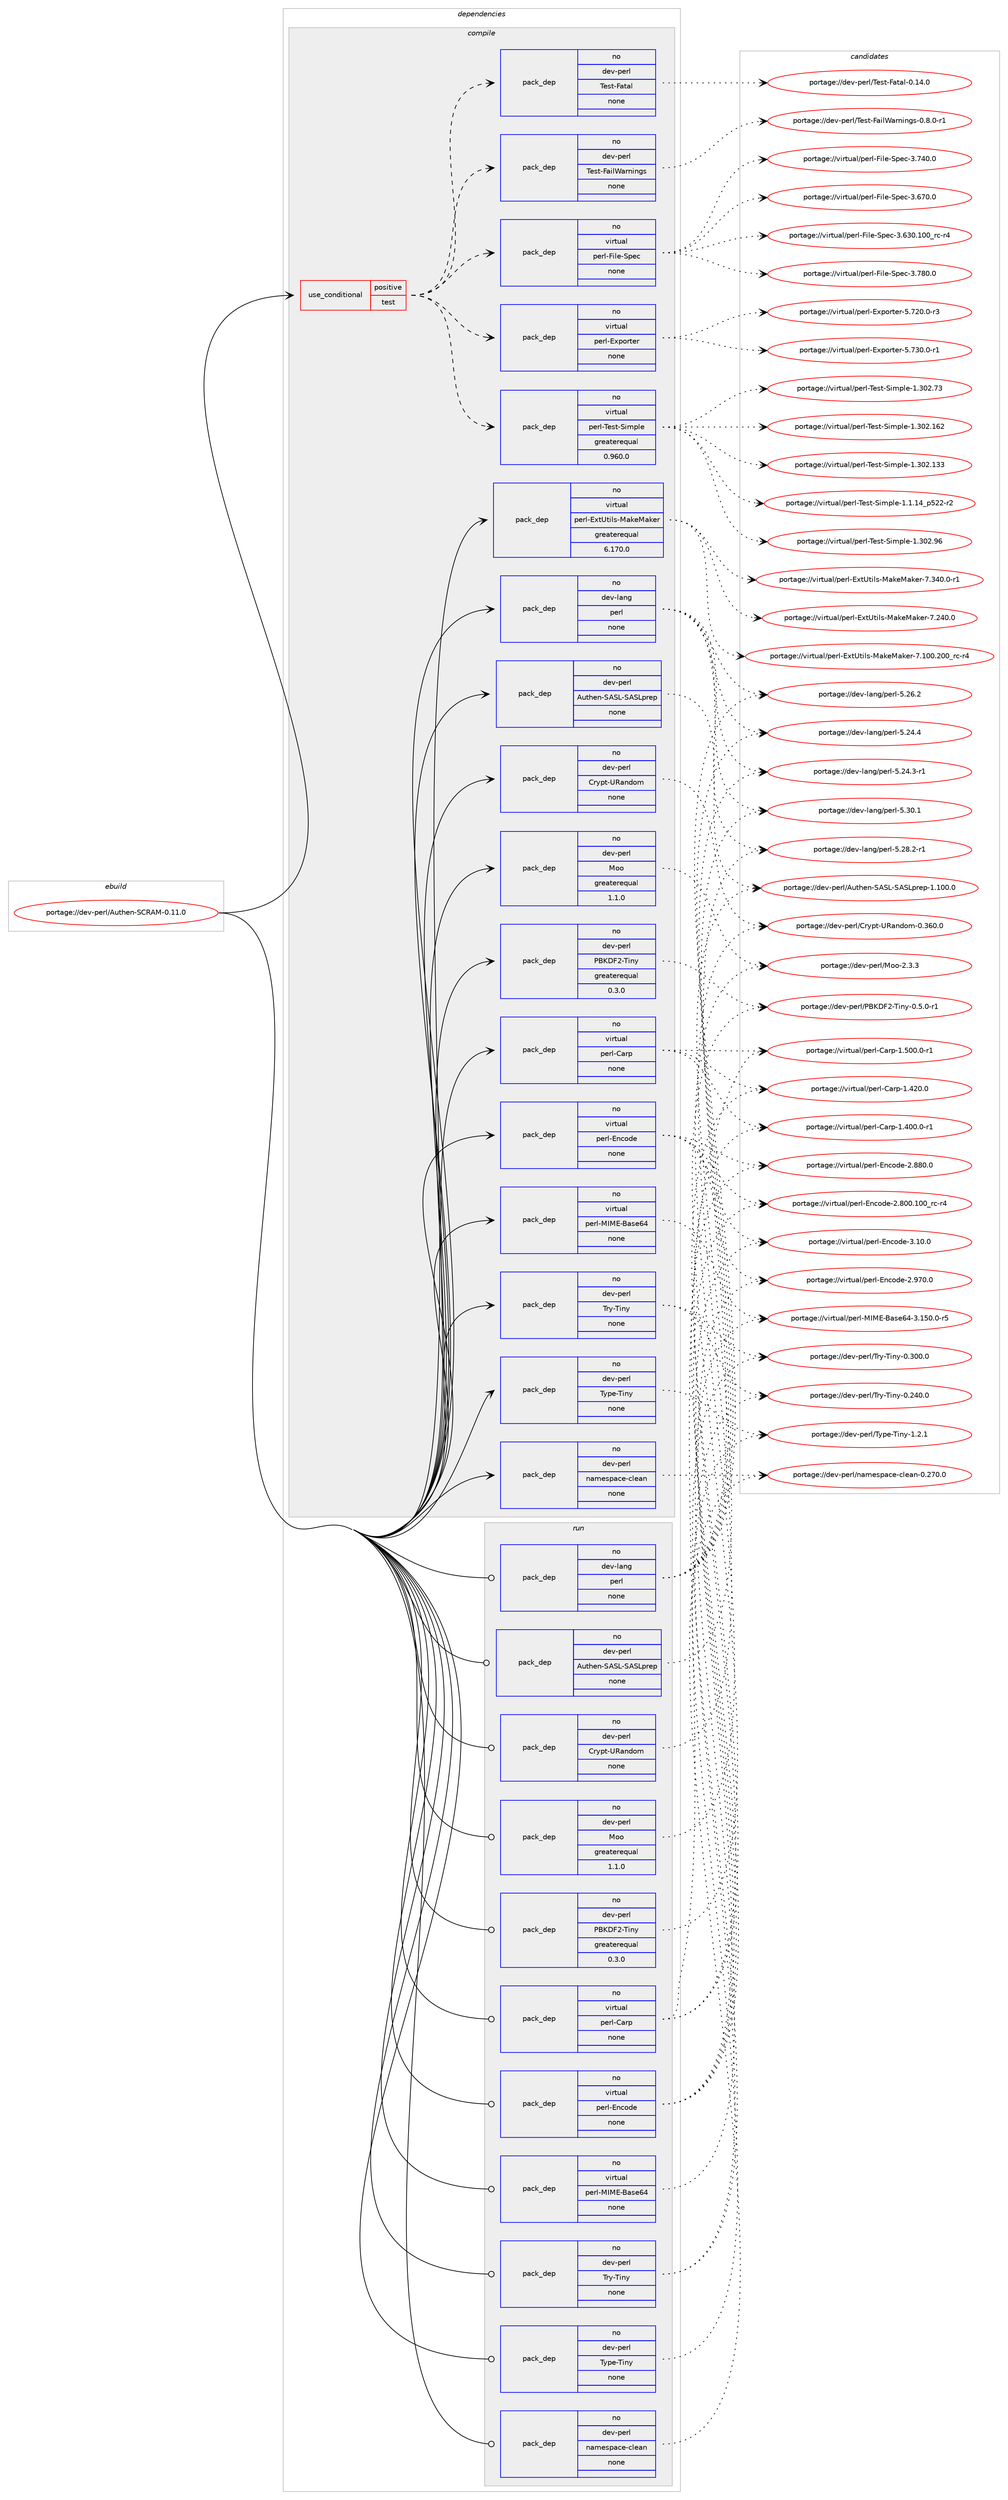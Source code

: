 digraph prolog {

# *************
# Graph options
# *************

newrank=true;
concentrate=true;
compound=true;
graph [rankdir=LR,fontname=Helvetica,fontsize=10,ranksep=1.5];#, ranksep=2.5, nodesep=0.2];
edge  [arrowhead=vee];
node  [fontname=Helvetica,fontsize=10];

# **********
# The ebuild
# **********

subgraph cluster_leftcol {
color=gray;
label=<<i>ebuild</i>>;
id [label="portage://dev-perl/Authen-SCRAM-0.11.0", color=red, width=4, href="../dev-perl/Authen-SCRAM-0.11.0.svg"];
}

# ****************
# The dependencies
# ****************

subgraph cluster_midcol {
color=gray;
label=<<i>dependencies</i>>;
subgraph cluster_compile {
fillcolor="#eeeeee";
style=filled;
label=<<i>compile</i>>;
subgraph cond122701 {
dependency499927 [label=<<TABLE BORDER="0" CELLBORDER="1" CELLSPACING="0" CELLPADDING="4"><TR><TD ROWSPAN="3" CELLPADDING="10">use_conditional</TD></TR><TR><TD>positive</TD></TR><TR><TD>test</TD></TR></TABLE>>, shape=none, color=red];
subgraph pack372123 {
dependency499928 [label=<<TABLE BORDER="0" CELLBORDER="1" CELLSPACING="0" CELLPADDING="4" WIDTH="220"><TR><TD ROWSPAN="6" CELLPADDING="30">pack_dep</TD></TR><TR><TD WIDTH="110">no</TD></TR><TR><TD>virtual</TD></TR><TR><TD>perl-Exporter</TD></TR><TR><TD>none</TD></TR><TR><TD></TD></TR></TABLE>>, shape=none, color=blue];
}
dependency499927:e -> dependency499928:w [weight=20,style="dashed",arrowhead="vee"];
subgraph pack372124 {
dependency499929 [label=<<TABLE BORDER="0" CELLBORDER="1" CELLSPACING="0" CELLPADDING="4" WIDTH="220"><TR><TD ROWSPAN="6" CELLPADDING="30">pack_dep</TD></TR><TR><TD WIDTH="110">no</TD></TR><TR><TD>virtual</TD></TR><TR><TD>perl-File-Spec</TD></TR><TR><TD>none</TD></TR><TR><TD></TD></TR></TABLE>>, shape=none, color=blue];
}
dependency499927:e -> dependency499929:w [weight=20,style="dashed",arrowhead="vee"];
subgraph pack372125 {
dependency499930 [label=<<TABLE BORDER="0" CELLBORDER="1" CELLSPACING="0" CELLPADDING="4" WIDTH="220"><TR><TD ROWSPAN="6" CELLPADDING="30">pack_dep</TD></TR><TR><TD WIDTH="110">no</TD></TR><TR><TD>dev-perl</TD></TR><TR><TD>Test-FailWarnings</TD></TR><TR><TD>none</TD></TR><TR><TD></TD></TR></TABLE>>, shape=none, color=blue];
}
dependency499927:e -> dependency499930:w [weight=20,style="dashed",arrowhead="vee"];
subgraph pack372126 {
dependency499931 [label=<<TABLE BORDER="0" CELLBORDER="1" CELLSPACING="0" CELLPADDING="4" WIDTH="220"><TR><TD ROWSPAN="6" CELLPADDING="30">pack_dep</TD></TR><TR><TD WIDTH="110">no</TD></TR><TR><TD>dev-perl</TD></TR><TR><TD>Test-Fatal</TD></TR><TR><TD>none</TD></TR><TR><TD></TD></TR></TABLE>>, shape=none, color=blue];
}
dependency499927:e -> dependency499931:w [weight=20,style="dashed",arrowhead="vee"];
subgraph pack372127 {
dependency499932 [label=<<TABLE BORDER="0" CELLBORDER="1" CELLSPACING="0" CELLPADDING="4" WIDTH="220"><TR><TD ROWSPAN="6" CELLPADDING="30">pack_dep</TD></TR><TR><TD WIDTH="110">no</TD></TR><TR><TD>virtual</TD></TR><TR><TD>perl-Test-Simple</TD></TR><TR><TD>greaterequal</TD></TR><TR><TD>0.960.0</TD></TR></TABLE>>, shape=none, color=blue];
}
dependency499927:e -> dependency499932:w [weight=20,style="dashed",arrowhead="vee"];
}
id:e -> dependency499927:w [weight=20,style="solid",arrowhead="vee"];
subgraph pack372128 {
dependency499933 [label=<<TABLE BORDER="0" CELLBORDER="1" CELLSPACING="0" CELLPADDING="4" WIDTH="220"><TR><TD ROWSPAN="6" CELLPADDING="30">pack_dep</TD></TR><TR><TD WIDTH="110">no</TD></TR><TR><TD>dev-lang</TD></TR><TR><TD>perl</TD></TR><TR><TD>none</TD></TR><TR><TD></TD></TR></TABLE>>, shape=none, color=blue];
}
id:e -> dependency499933:w [weight=20,style="solid",arrowhead="vee"];
subgraph pack372129 {
dependency499934 [label=<<TABLE BORDER="0" CELLBORDER="1" CELLSPACING="0" CELLPADDING="4" WIDTH="220"><TR><TD ROWSPAN="6" CELLPADDING="30">pack_dep</TD></TR><TR><TD WIDTH="110">no</TD></TR><TR><TD>dev-perl</TD></TR><TR><TD>Authen-SASL-SASLprep</TD></TR><TR><TD>none</TD></TR><TR><TD></TD></TR></TABLE>>, shape=none, color=blue];
}
id:e -> dependency499934:w [weight=20,style="solid",arrowhead="vee"];
subgraph pack372130 {
dependency499935 [label=<<TABLE BORDER="0" CELLBORDER="1" CELLSPACING="0" CELLPADDING="4" WIDTH="220"><TR><TD ROWSPAN="6" CELLPADDING="30">pack_dep</TD></TR><TR><TD WIDTH="110">no</TD></TR><TR><TD>dev-perl</TD></TR><TR><TD>Crypt-URandom</TD></TR><TR><TD>none</TD></TR><TR><TD></TD></TR></TABLE>>, shape=none, color=blue];
}
id:e -> dependency499935:w [weight=20,style="solid",arrowhead="vee"];
subgraph pack372131 {
dependency499936 [label=<<TABLE BORDER="0" CELLBORDER="1" CELLSPACING="0" CELLPADDING="4" WIDTH="220"><TR><TD ROWSPAN="6" CELLPADDING="30">pack_dep</TD></TR><TR><TD WIDTH="110">no</TD></TR><TR><TD>dev-perl</TD></TR><TR><TD>Moo</TD></TR><TR><TD>greaterequal</TD></TR><TR><TD>1.1.0</TD></TR></TABLE>>, shape=none, color=blue];
}
id:e -> dependency499936:w [weight=20,style="solid",arrowhead="vee"];
subgraph pack372132 {
dependency499937 [label=<<TABLE BORDER="0" CELLBORDER="1" CELLSPACING="0" CELLPADDING="4" WIDTH="220"><TR><TD ROWSPAN="6" CELLPADDING="30">pack_dep</TD></TR><TR><TD WIDTH="110">no</TD></TR><TR><TD>dev-perl</TD></TR><TR><TD>PBKDF2-Tiny</TD></TR><TR><TD>greaterequal</TD></TR><TR><TD>0.3.0</TD></TR></TABLE>>, shape=none, color=blue];
}
id:e -> dependency499937:w [weight=20,style="solid",arrowhead="vee"];
subgraph pack372133 {
dependency499938 [label=<<TABLE BORDER="0" CELLBORDER="1" CELLSPACING="0" CELLPADDING="4" WIDTH="220"><TR><TD ROWSPAN="6" CELLPADDING="30">pack_dep</TD></TR><TR><TD WIDTH="110">no</TD></TR><TR><TD>dev-perl</TD></TR><TR><TD>Try-Tiny</TD></TR><TR><TD>none</TD></TR><TR><TD></TD></TR></TABLE>>, shape=none, color=blue];
}
id:e -> dependency499938:w [weight=20,style="solid",arrowhead="vee"];
subgraph pack372134 {
dependency499939 [label=<<TABLE BORDER="0" CELLBORDER="1" CELLSPACING="0" CELLPADDING="4" WIDTH="220"><TR><TD ROWSPAN="6" CELLPADDING="30">pack_dep</TD></TR><TR><TD WIDTH="110">no</TD></TR><TR><TD>dev-perl</TD></TR><TR><TD>Type-Tiny</TD></TR><TR><TD>none</TD></TR><TR><TD></TD></TR></TABLE>>, shape=none, color=blue];
}
id:e -> dependency499939:w [weight=20,style="solid",arrowhead="vee"];
subgraph pack372135 {
dependency499940 [label=<<TABLE BORDER="0" CELLBORDER="1" CELLSPACING="0" CELLPADDING="4" WIDTH="220"><TR><TD ROWSPAN="6" CELLPADDING="30">pack_dep</TD></TR><TR><TD WIDTH="110">no</TD></TR><TR><TD>dev-perl</TD></TR><TR><TD>namespace-clean</TD></TR><TR><TD>none</TD></TR><TR><TD></TD></TR></TABLE>>, shape=none, color=blue];
}
id:e -> dependency499940:w [weight=20,style="solid",arrowhead="vee"];
subgraph pack372136 {
dependency499941 [label=<<TABLE BORDER="0" CELLBORDER="1" CELLSPACING="0" CELLPADDING="4" WIDTH="220"><TR><TD ROWSPAN="6" CELLPADDING="30">pack_dep</TD></TR><TR><TD WIDTH="110">no</TD></TR><TR><TD>virtual</TD></TR><TR><TD>perl-Carp</TD></TR><TR><TD>none</TD></TR><TR><TD></TD></TR></TABLE>>, shape=none, color=blue];
}
id:e -> dependency499941:w [weight=20,style="solid",arrowhead="vee"];
subgraph pack372137 {
dependency499942 [label=<<TABLE BORDER="0" CELLBORDER="1" CELLSPACING="0" CELLPADDING="4" WIDTH="220"><TR><TD ROWSPAN="6" CELLPADDING="30">pack_dep</TD></TR><TR><TD WIDTH="110">no</TD></TR><TR><TD>virtual</TD></TR><TR><TD>perl-Encode</TD></TR><TR><TD>none</TD></TR><TR><TD></TD></TR></TABLE>>, shape=none, color=blue];
}
id:e -> dependency499942:w [weight=20,style="solid",arrowhead="vee"];
subgraph pack372138 {
dependency499943 [label=<<TABLE BORDER="0" CELLBORDER="1" CELLSPACING="0" CELLPADDING="4" WIDTH="220"><TR><TD ROWSPAN="6" CELLPADDING="30">pack_dep</TD></TR><TR><TD WIDTH="110">no</TD></TR><TR><TD>virtual</TD></TR><TR><TD>perl-ExtUtils-MakeMaker</TD></TR><TR><TD>greaterequal</TD></TR><TR><TD>6.170.0</TD></TR></TABLE>>, shape=none, color=blue];
}
id:e -> dependency499943:w [weight=20,style="solid",arrowhead="vee"];
subgraph pack372139 {
dependency499944 [label=<<TABLE BORDER="0" CELLBORDER="1" CELLSPACING="0" CELLPADDING="4" WIDTH="220"><TR><TD ROWSPAN="6" CELLPADDING="30">pack_dep</TD></TR><TR><TD WIDTH="110">no</TD></TR><TR><TD>virtual</TD></TR><TR><TD>perl-MIME-Base64</TD></TR><TR><TD>none</TD></TR><TR><TD></TD></TR></TABLE>>, shape=none, color=blue];
}
id:e -> dependency499944:w [weight=20,style="solid",arrowhead="vee"];
}
subgraph cluster_compileandrun {
fillcolor="#eeeeee";
style=filled;
label=<<i>compile and run</i>>;
}
subgraph cluster_run {
fillcolor="#eeeeee";
style=filled;
label=<<i>run</i>>;
subgraph pack372140 {
dependency499945 [label=<<TABLE BORDER="0" CELLBORDER="1" CELLSPACING="0" CELLPADDING="4" WIDTH="220"><TR><TD ROWSPAN="6" CELLPADDING="30">pack_dep</TD></TR><TR><TD WIDTH="110">no</TD></TR><TR><TD>dev-lang</TD></TR><TR><TD>perl</TD></TR><TR><TD>none</TD></TR><TR><TD></TD></TR></TABLE>>, shape=none, color=blue];
}
id:e -> dependency499945:w [weight=20,style="solid",arrowhead="odot"];
subgraph pack372141 {
dependency499946 [label=<<TABLE BORDER="0" CELLBORDER="1" CELLSPACING="0" CELLPADDING="4" WIDTH="220"><TR><TD ROWSPAN="6" CELLPADDING="30">pack_dep</TD></TR><TR><TD WIDTH="110">no</TD></TR><TR><TD>dev-perl</TD></TR><TR><TD>Authen-SASL-SASLprep</TD></TR><TR><TD>none</TD></TR><TR><TD></TD></TR></TABLE>>, shape=none, color=blue];
}
id:e -> dependency499946:w [weight=20,style="solid",arrowhead="odot"];
subgraph pack372142 {
dependency499947 [label=<<TABLE BORDER="0" CELLBORDER="1" CELLSPACING="0" CELLPADDING="4" WIDTH="220"><TR><TD ROWSPAN="6" CELLPADDING="30">pack_dep</TD></TR><TR><TD WIDTH="110">no</TD></TR><TR><TD>dev-perl</TD></TR><TR><TD>Crypt-URandom</TD></TR><TR><TD>none</TD></TR><TR><TD></TD></TR></TABLE>>, shape=none, color=blue];
}
id:e -> dependency499947:w [weight=20,style="solid",arrowhead="odot"];
subgraph pack372143 {
dependency499948 [label=<<TABLE BORDER="0" CELLBORDER="1" CELLSPACING="0" CELLPADDING="4" WIDTH="220"><TR><TD ROWSPAN="6" CELLPADDING="30">pack_dep</TD></TR><TR><TD WIDTH="110">no</TD></TR><TR><TD>dev-perl</TD></TR><TR><TD>Moo</TD></TR><TR><TD>greaterequal</TD></TR><TR><TD>1.1.0</TD></TR></TABLE>>, shape=none, color=blue];
}
id:e -> dependency499948:w [weight=20,style="solid",arrowhead="odot"];
subgraph pack372144 {
dependency499949 [label=<<TABLE BORDER="0" CELLBORDER="1" CELLSPACING="0" CELLPADDING="4" WIDTH="220"><TR><TD ROWSPAN="6" CELLPADDING="30">pack_dep</TD></TR><TR><TD WIDTH="110">no</TD></TR><TR><TD>dev-perl</TD></TR><TR><TD>PBKDF2-Tiny</TD></TR><TR><TD>greaterequal</TD></TR><TR><TD>0.3.0</TD></TR></TABLE>>, shape=none, color=blue];
}
id:e -> dependency499949:w [weight=20,style="solid",arrowhead="odot"];
subgraph pack372145 {
dependency499950 [label=<<TABLE BORDER="0" CELLBORDER="1" CELLSPACING="0" CELLPADDING="4" WIDTH="220"><TR><TD ROWSPAN="6" CELLPADDING="30">pack_dep</TD></TR><TR><TD WIDTH="110">no</TD></TR><TR><TD>dev-perl</TD></TR><TR><TD>Try-Tiny</TD></TR><TR><TD>none</TD></TR><TR><TD></TD></TR></TABLE>>, shape=none, color=blue];
}
id:e -> dependency499950:w [weight=20,style="solid",arrowhead="odot"];
subgraph pack372146 {
dependency499951 [label=<<TABLE BORDER="0" CELLBORDER="1" CELLSPACING="0" CELLPADDING="4" WIDTH="220"><TR><TD ROWSPAN="6" CELLPADDING="30">pack_dep</TD></TR><TR><TD WIDTH="110">no</TD></TR><TR><TD>dev-perl</TD></TR><TR><TD>Type-Tiny</TD></TR><TR><TD>none</TD></TR><TR><TD></TD></TR></TABLE>>, shape=none, color=blue];
}
id:e -> dependency499951:w [weight=20,style="solid",arrowhead="odot"];
subgraph pack372147 {
dependency499952 [label=<<TABLE BORDER="0" CELLBORDER="1" CELLSPACING="0" CELLPADDING="4" WIDTH="220"><TR><TD ROWSPAN="6" CELLPADDING="30">pack_dep</TD></TR><TR><TD WIDTH="110">no</TD></TR><TR><TD>dev-perl</TD></TR><TR><TD>namespace-clean</TD></TR><TR><TD>none</TD></TR><TR><TD></TD></TR></TABLE>>, shape=none, color=blue];
}
id:e -> dependency499952:w [weight=20,style="solid",arrowhead="odot"];
subgraph pack372148 {
dependency499953 [label=<<TABLE BORDER="0" CELLBORDER="1" CELLSPACING="0" CELLPADDING="4" WIDTH="220"><TR><TD ROWSPAN="6" CELLPADDING="30">pack_dep</TD></TR><TR><TD WIDTH="110">no</TD></TR><TR><TD>virtual</TD></TR><TR><TD>perl-Carp</TD></TR><TR><TD>none</TD></TR><TR><TD></TD></TR></TABLE>>, shape=none, color=blue];
}
id:e -> dependency499953:w [weight=20,style="solid",arrowhead="odot"];
subgraph pack372149 {
dependency499954 [label=<<TABLE BORDER="0" CELLBORDER="1" CELLSPACING="0" CELLPADDING="4" WIDTH="220"><TR><TD ROWSPAN="6" CELLPADDING="30">pack_dep</TD></TR><TR><TD WIDTH="110">no</TD></TR><TR><TD>virtual</TD></TR><TR><TD>perl-Encode</TD></TR><TR><TD>none</TD></TR><TR><TD></TD></TR></TABLE>>, shape=none, color=blue];
}
id:e -> dependency499954:w [weight=20,style="solid",arrowhead="odot"];
subgraph pack372150 {
dependency499955 [label=<<TABLE BORDER="0" CELLBORDER="1" CELLSPACING="0" CELLPADDING="4" WIDTH="220"><TR><TD ROWSPAN="6" CELLPADDING="30">pack_dep</TD></TR><TR><TD WIDTH="110">no</TD></TR><TR><TD>virtual</TD></TR><TR><TD>perl-MIME-Base64</TD></TR><TR><TD>none</TD></TR><TR><TD></TD></TR></TABLE>>, shape=none, color=blue];
}
id:e -> dependency499955:w [weight=20,style="solid",arrowhead="odot"];
}
}

# **************
# The candidates
# **************

subgraph cluster_choices {
rank=same;
color=gray;
label=<<i>candidates</i>>;

subgraph choice372123 {
color=black;
nodesep=1;
choice1181051141161179710847112101114108456912011211111411610111445534655514846484511449 [label="portage://virtual/perl-Exporter-5.730.0-r1", color=red, width=4,href="../virtual/perl-Exporter-5.730.0-r1.svg"];
choice1181051141161179710847112101114108456912011211111411610111445534655504846484511451 [label="portage://virtual/perl-Exporter-5.720.0-r3", color=red, width=4,href="../virtual/perl-Exporter-5.720.0-r3.svg"];
dependency499928:e -> choice1181051141161179710847112101114108456912011211111411610111445534655514846484511449:w [style=dotted,weight="100"];
dependency499928:e -> choice1181051141161179710847112101114108456912011211111411610111445534655504846484511451:w [style=dotted,weight="100"];
}
subgraph choice372124 {
color=black;
nodesep=1;
choice118105114116117971084711210111410845701051081014583112101994551465556484648 [label="portage://virtual/perl-File-Spec-3.780.0", color=red, width=4,href="../virtual/perl-File-Spec-3.780.0.svg"];
choice118105114116117971084711210111410845701051081014583112101994551465552484648 [label="portage://virtual/perl-File-Spec-3.740.0", color=red, width=4,href="../virtual/perl-File-Spec-3.740.0.svg"];
choice118105114116117971084711210111410845701051081014583112101994551465455484648 [label="portage://virtual/perl-File-Spec-3.670.0", color=red, width=4,href="../virtual/perl-File-Spec-3.670.0.svg"];
choice118105114116117971084711210111410845701051081014583112101994551465451484649484895114994511452 [label="portage://virtual/perl-File-Spec-3.630.100_rc-r4", color=red, width=4,href="../virtual/perl-File-Spec-3.630.100_rc-r4.svg"];
dependency499929:e -> choice118105114116117971084711210111410845701051081014583112101994551465556484648:w [style=dotted,weight="100"];
dependency499929:e -> choice118105114116117971084711210111410845701051081014583112101994551465552484648:w [style=dotted,weight="100"];
dependency499929:e -> choice118105114116117971084711210111410845701051081014583112101994551465455484648:w [style=dotted,weight="100"];
dependency499929:e -> choice118105114116117971084711210111410845701051081014583112101994551465451484649484895114994511452:w [style=dotted,weight="100"];
}
subgraph choice372125 {
color=black;
nodesep=1;
choice10010111845112101114108478410111511645709710510887971141101051101031154548465646484511449 [label="portage://dev-perl/Test-FailWarnings-0.8.0-r1", color=red, width=4,href="../dev-perl/Test-FailWarnings-0.8.0-r1.svg"];
dependency499930:e -> choice10010111845112101114108478410111511645709710510887971141101051101031154548465646484511449:w [style=dotted,weight="100"];
}
subgraph choice372126 {
color=black;
nodesep=1;
choice1001011184511210111410847841011151164570971169710845484649524648 [label="portage://dev-perl/Test-Fatal-0.14.0", color=red, width=4,href="../dev-perl/Test-Fatal-0.14.0.svg"];
dependency499931:e -> choice1001011184511210111410847841011151164570971169710845484649524648:w [style=dotted,weight="100"];
}
subgraph choice372127 {
color=black;
nodesep=1;
choice118105114116117971084711210111410845841011151164583105109112108101454946514850465754 [label="portage://virtual/perl-Test-Simple-1.302.96", color=red, width=4,href="../virtual/perl-Test-Simple-1.302.96.svg"];
choice118105114116117971084711210111410845841011151164583105109112108101454946514850465551 [label="portage://virtual/perl-Test-Simple-1.302.73", color=red, width=4,href="../virtual/perl-Test-Simple-1.302.73.svg"];
choice11810511411611797108471121011141084584101115116458310510911210810145494651485046495450 [label="portage://virtual/perl-Test-Simple-1.302.162", color=red, width=4,href="../virtual/perl-Test-Simple-1.302.162.svg"];
choice11810511411611797108471121011141084584101115116458310510911210810145494651485046495151 [label="portage://virtual/perl-Test-Simple-1.302.133", color=red, width=4,href="../virtual/perl-Test-Simple-1.302.133.svg"];
choice11810511411611797108471121011141084584101115116458310510911210810145494649464952951125350504511450 [label="portage://virtual/perl-Test-Simple-1.1.14_p522-r2", color=red, width=4,href="../virtual/perl-Test-Simple-1.1.14_p522-r2.svg"];
dependency499932:e -> choice118105114116117971084711210111410845841011151164583105109112108101454946514850465754:w [style=dotted,weight="100"];
dependency499932:e -> choice118105114116117971084711210111410845841011151164583105109112108101454946514850465551:w [style=dotted,weight="100"];
dependency499932:e -> choice11810511411611797108471121011141084584101115116458310510911210810145494651485046495450:w [style=dotted,weight="100"];
dependency499932:e -> choice11810511411611797108471121011141084584101115116458310510911210810145494651485046495151:w [style=dotted,weight="100"];
dependency499932:e -> choice11810511411611797108471121011141084584101115116458310510911210810145494649464952951125350504511450:w [style=dotted,weight="100"];
}
subgraph choice372128 {
color=black;
nodesep=1;
choice10010111845108971101034711210111410845534651484649 [label="portage://dev-lang/perl-5.30.1", color=red, width=4,href="../dev-lang/perl-5.30.1.svg"];
choice100101118451089711010347112101114108455346505646504511449 [label="portage://dev-lang/perl-5.28.2-r1", color=red, width=4,href="../dev-lang/perl-5.28.2-r1.svg"];
choice10010111845108971101034711210111410845534650544650 [label="portage://dev-lang/perl-5.26.2", color=red, width=4,href="../dev-lang/perl-5.26.2.svg"];
choice10010111845108971101034711210111410845534650524652 [label="portage://dev-lang/perl-5.24.4", color=red, width=4,href="../dev-lang/perl-5.24.4.svg"];
choice100101118451089711010347112101114108455346505246514511449 [label="portage://dev-lang/perl-5.24.3-r1", color=red, width=4,href="../dev-lang/perl-5.24.3-r1.svg"];
dependency499933:e -> choice10010111845108971101034711210111410845534651484649:w [style=dotted,weight="100"];
dependency499933:e -> choice100101118451089711010347112101114108455346505646504511449:w [style=dotted,weight="100"];
dependency499933:e -> choice10010111845108971101034711210111410845534650544650:w [style=dotted,weight="100"];
dependency499933:e -> choice10010111845108971101034711210111410845534650524652:w [style=dotted,weight="100"];
dependency499933:e -> choice100101118451089711010347112101114108455346505246514511449:w [style=dotted,weight="100"];
}
subgraph choice372129 {
color=black;
nodesep=1;
choice100101118451121011141084765117116104101110458365837645836583761121141011124549464948484648 [label="portage://dev-perl/Authen-SASL-SASLprep-1.100.0", color=red, width=4,href="../dev-perl/Authen-SASL-SASLprep-1.100.0.svg"];
dependency499934:e -> choice100101118451121011141084765117116104101110458365837645836583761121141011124549464948484648:w [style=dotted,weight="100"];
}
subgraph choice372130 {
color=black;
nodesep=1;
choice100101118451121011141084767114121112116458582971101001111094548465154484648 [label="portage://dev-perl/Crypt-URandom-0.360.0", color=red, width=4,href="../dev-perl/Crypt-URandom-0.360.0.svg"];
dependency499935:e -> choice100101118451121011141084767114121112116458582971101001111094548465154484648:w [style=dotted,weight="100"];
}
subgraph choice372131 {
color=black;
nodesep=1;
choice100101118451121011141084777111111455046514651 [label="portage://dev-perl/Moo-2.3.3", color=red, width=4,href="../dev-perl/Moo-2.3.3.svg"];
dependency499936:e -> choice100101118451121011141084777111111455046514651:w [style=dotted,weight="100"];
}
subgraph choice372132 {
color=black;
nodesep=1;
choice100101118451121011141084780667568705045841051101214548465346484511449 [label="portage://dev-perl/PBKDF2-Tiny-0.5.0-r1", color=red, width=4,href="../dev-perl/PBKDF2-Tiny-0.5.0-r1.svg"];
dependency499937:e -> choice100101118451121011141084780667568705045841051101214548465346484511449:w [style=dotted,weight="100"];
}
subgraph choice372133 {
color=black;
nodesep=1;
choice10010111845112101114108478411412145841051101214548465148484648 [label="portage://dev-perl/Try-Tiny-0.300.0", color=red, width=4,href="../dev-perl/Try-Tiny-0.300.0.svg"];
choice10010111845112101114108478411412145841051101214548465052484648 [label="portage://dev-perl/Try-Tiny-0.240.0", color=red, width=4,href="../dev-perl/Try-Tiny-0.240.0.svg"];
dependency499938:e -> choice10010111845112101114108478411412145841051101214548465148484648:w [style=dotted,weight="100"];
dependency499938:e -> choice10010111845112101114108478411412145841051101214548465052484648:w [style=dotted,weight="100"];
}
subgraph choice372134 {
color=black;
nodesep=1;
choice1001011184511210111410847841211121014584105110121454946504649 [label="portage://dev-perl/Type-Tiny-1.2.1", color=red, width=4,href="../dev-perl/Type-Tiny-1.2.1.svg"];
dependency499939:e -> choice1001011184511210111410847841211121014584105110121454946504649:w [style=dotted,weight="100"];
}
subgraph choice372135 {
color=black;
nodesep=1;
choice10010111845112101114108471109710910111511297991014599108101971104548465055484648 [label="portage://dev-perl/namespace-clean-0.270.0", color=red, width=4,href="../dev-perl/namespace-clean-0.270.0.svg"];
dependency499940:e -> choice10010111845112101114108471109710910111511297991014599108101971104548465055484648:w [style=dotted,weight="100"];
}
subgraph choice372136 {
color=black;
nodesep=1;
choice118105114116117971084711210111410845679711411245494653484846484511449 [label="portage://virtual/perl-Carp-1.500.0-r1", color=red, width=4,href="../virtual/perl-Carp-1.500.0-r1.svg"];
choice11810511411611797108471121011141084567971141124549465250484648 [label="portage://virtual/perl-Carp-1.420.0", color=red, width=4,href="../virtual/perl-Carp-1.420.0.svg"];
choice118105114116117971084711210111410845679711411245494652484846484511449 [label="portage://virtual/perl-Carp-1.400.0-r1", color=red, width=4,href="../virtual/perl-Carp-1.400.0-r1.svg"];
dependency499941:e -> choice118105114116117971084711210111410845679711411245494653484846484511449:w [style=dotted,weight="100"];
dependency499941:e -> choice11810511411611797108471121011141084567971141124549465250484648:w [style=dotted,weight="100"];
dependency499941:e -> choice118105114116117971084711210111410845679711411245494652484846484511449:w [style=dotted,weight="100"];
}
subgraph choice372137 {
color=black;
nodesep=1;
choice118105114116117971084711210111410845691109911110010145514649484648 [label="portage://virtual/perl-Encode-3.10.0", color=red, width=4,href="../virtual/perl-Encode-3.10.0.svg"];
choice11810511411611797108471121011141084569110991111001014550465755484648 [label="portage://virtual/perl-Encode-2.970.0", color=red, width=4,href="../virtual/perl-Encode-2.970.0.svg"];
choice11810511411611797108471121011141084569110991111001014550465656484648 [label="portage://virtual/perl-Encode-2.880.0", color=red, width=4,href="../virtual/perl-Encode-2.880.0.svg"];
choice11810511411611797108471121011141084569110991111001014550465648484649484895114994511452 [label="portage://virtual/perl-Encode-2.800.100_rc-r4", color=red, width=4,href="../virtual/perl-Encode-2.800.100_rc-r4.svg"];
dependency499942:e -> choice118105114116117971084711210111410845691109911110010145514649484648:w [style=dotted,weight="100"];
dependency499942:e -> choice11810511411611797108471121011141084569110991111001014550465755484648:w [style=dotted,weight="100"];
dependency499942:e -> choice11810511411611797108471121011141084569110991111001014550465656484648:w [style=dotted,weight="100"];
dependency499942:e -> choice11810511411611797108471121011141084569110991111001014550465648484649484895114994511452:w [style=dotted,weight="100"];
}
subgraph choice372138 {
color=black;
nodesep=1;
choice1181051141161179710847112101114108456912011685116105108115457797107101779710710111445554651524846484511449 [label="portage://virtual/perl-ExtUtils-MakeMaker-7.340.0-r1", color=red, width=4,href="../virtual/perl-ExtUtils-MakeMaker-7.340.0-r1.svg"];
choice118105114116117971084711210111410845691201168511610510811545779710710177971071011144555465052484648 [label="portage://virtual/perl-ExtUtils-MakeMaker-7.240.0", color=red, width=4,href="../virtual/perl-ExtUtils-MakeMaker-7.240.0.svg"];
choice118105114116117971084711210111410845691201168511610510811545779710710177971071011144555464948484650484895114994511452 [label="portage://virtual/perl-ExtUtils-MakeMaker-7.100.200_rc-r4", color=red, width=4,href="../virtual/perl-ExtUtils-MakeMaker-7.100.200_rc-r4.svg"];
dependency499943:e -> choice1181051141161179710847112101114108456912011685116105108115457797107101779710710111445554651524846484511449:w [style=dotted,weight="100"];
dependency499943:e -> choice118105114116117971084711210111410845691201168511610510811545779710710177971071011144555465052484648:w [style=dotted,weight="100"];
dependency499943:e -> choice118105114116117971084711210111410845691201168511610510811545779710710177971071011144555464948484650484895114994511452:w [style=dotted,weight="100"];
}
subgraph choice372139 {
color=black;
nodesep=1;
choice11810511411611797108471121011141084577737769456697115101545245514649534846484511453 [label="portage://virtual/perl-MIME-Base64-3.150.0-r5", color=red, width=4,href="../virtual/perl-MIME-Base64-3.150.0-r5.svg"];
dependency499944:e -> choice11810511411611797108471121011141084577737769456697115101545245514649534846484511453:w [style=dotted,weight="100"];
}
subgraph choice372140 {
color=black;
nodesep=1;
choice10010111845108971101034711210111410845534651484649 [label="portage://dev-lang/perl-5.30.1", color=red, width=4,href="../dev-lang/perl-5.30.1.svg"];
choice100101118451089711010347112101114108455346505646504511449 [label="portage://dev-lang/perl-5.28.2-r1", color=red, width=4,href="../dev-lang/perl-5.28.2-r1.svg"];
choice10010111845108971101034711210111410845534650544650 [label="portage://dev-lang/perl-5.26.2", color=red, width=4,href="../dev-lang/perl-5.26.2.svg"];
choice10010111845108971101034711210111410845534650524652 [label="portage://dev-lang/perl-5.24.4", color=red, width=4,href="../dev-lang/perl-5.24.4.svg"];
choice100101118451089711010347112101114108455346505246514511449 [label="portage://dev-lang/perl-5.24.3-r1", color=red, width=4,href="../dev-lang/perl-5.24.3-r1.svg"];
dependency499945:e -> choice10010111845108971101034711210111410845534651484649:w [style=dotted,weight="100"];
dependency499945:e -> choice100101118451089711010347112101114108455346505646504511449:w [style=dotted,weight="100"];
dependency499945:e -> choice10010111845108971101034711210111410845534650544650:w [style=dotted,weight="100"];
dependency499945:e -> choice10010111845108971101034711210111410845534650524652:w [style=dotted,weight="100"];
dependency499945:e -> choice100101118451089711010347112101114108455346505246514511449:w [style=dotted,weight="100"];
}
subgraph choice372141 {
color=black;
nodesep=1;
choice100101118451121011141084765117116104101110458365837645836583761121141011124549464948484648 [label="portage://dev-perl/Authen-SASL-SASLprep-1.100.0", color=red, width=4,href="../dev-perl/Authen-SASL-SASLprep-1.100.0.svg"];
dependency499946:e -> choice100101118451121011141084765117116104101110458365837645836583761121141011124549464948484648:w [style=dotted,weight="100"];
}
subgraph choice372142 {
color=black;
nodesep=1;
choice100101118451121011141084767114121112116458582971101001111094548465154484648 [label="portage://dev-perl/Crypt-URandom-0.360.0", color=red, width=4,href="../dev-perl/Crypt-URandom-0.360.0.svg"];
dependency499947:e -> choice100101118451121011141084767114121112116458582971101001111094548465154484648:w [style=dotted,weight="100"];
}
subgraph choice372143 {
color=black;
nodesep=1;
choice100101118451121011141084777111111455046514651 [label="portage://dev-perl/Moo-2.3.3", color=red, width=4,href="../dev-perl/Moo-2.3.3.svg"];
dependency499948:e -> choice100101118451121011141084777111111455046514651:w [style=dotted,weight="100"];
}
subgraph choice372144 {
color=black;
nodesep=1;
choice100101118451121011141084780667568705045841051101214548465346484511449 [label="portage://dev-perl/PBKDF2-Tiny-0.5.0-r1", color=red, width=4,href="../dev-perl/PBKDF2-Tiny-0.5.0-r1.svg"];
dependency499949:e -> choice100101118451121011141084780667568705045841051101214548465346484511449:w [style=dotted,weight="100"];
}
subgraph choice372145 {
color=black;
nodesep=1;
choice10010111845112101114108478411412145841051101214548465148484648 [label="portage://dev-perl/Try-Tiny-0.300.0", color=red, width=4,href="../dev-perl/Try-Tiny-0.300.0.svg"];
choice10010111845112101114108478411412145841051101214548465052484648 [label="portage://dev-perl/Try-Tiny-0.240.0", color=red, width=4,href="../dev-perl/Try-Tiny-0.240.0.svg"];
dependency499950:e -> choice10010111845112101114108478411412145841051101214548465148484648:w [style=dotted,weight="100"];
dependency499950:e -> choice10010111845112101114108478411412145841051101214548465052484648:w [style=dotted,weight="100"];
}
subgraph choice372146 {
color=black;
nodesep=1;
choice1001011184511210111410847841211121014584105110121454946504649 [label="portage://dev-perl/Type-Tiny-1.2.1", color=red, width=4,href="../dev-perl/Type-Tiny-1.2.1.svg"];
dependency499951:e -> choice1001011184511210111410847841211121014584105110121454946504649:w [style=dotted,weight="100"];
}
subgraph choice372147 {
color=black;
nodesep=1;
choice10010111845112101114108471109710910111511297991014599108101971104548465055484648 [label="portage://dev-perl/namespace-clean-0.270.0", color=red, width=4,href="../dev-perl/namespace-clean-0.270.0.svg"];
dependency499952:e -> choice10010111845112101114108471109710910111511297991014599108101971104548465055484648:w [style=dotted,weight="100"];
}
subgraph choice372148 {
color=black;
nodesep=1;
choice118105114116117971084711210111410845679711411245494653484846484511449 [label="portage://virtual/perl-Carp-1.500.0-r1", color=red, width=4,href="../virtual/perl-Carp-1.500.0-r1.svg"];
choice11810511411611797108471121011141084567971141124549465250484648 [label="portage://virtual/perl-Carp-1.420.0", color=red, width=4,href="../virtual/perl-Carp-1.420.0.svg"];
choice118105114116117971084711210111410845679711411245494652484846484511449 [label="portage://virtual/perl-Carp-1.400.0-r1", color=red, width=4,href="../virtual/perl-Carp-1.400.0-r1.svg"];
dependency499953:e -> choice118105114116117971084711210111410845679711411245494653484846484511449:w [style=dotted,weight="100"];
dependency499953:e -> choice11810511411611797108471121011141084567971141124549465250484648:w [style=dotted,weight="100"];
dependency499953:e -> choice118105114116117971084711210111410845679711411245494652484846484511449:w [style=dotted,weight="100"];
}
subgraph choice372149 {
color=black;
nodesep=1;
choice118105114116117971084711210111410845691109911110010145514649484648 [label="portage://virtual/perl-Encode-3.10.0", color=red, width=4,href="../virtual/perl-Encode-3.10.0.svg"];
choice11810511411611797108471121011141084569110991111001014550465755484648 [label="portage://virtual/perl-Encode-2.970.0", color=red, width=4,href="../virtual/perl-Encode-2.970.0.svg"];
choice11810511411611797108471121011141084569110991111001014550465656484648 [label="portage://virtual/perl-Encode-2.880.0", color=red, width=4,href="../virtual/perl-Encode-2.880.0.svg"];
choice11810511411611797108471121011141084569110991111001014550465648484649484895114994511452 [label="portage://virtual/perl-Encode-2.800.100_rc-r4", color=red, width=4,href="../virtual/perl-Encode-2.800.100_rc-r4.svg"];
dependency499954:e -> choice118105114116117971084711210111410845691109911110010145514649484648:w [style=dotted,weight="100"];
dependency499954:e -> choice11810511411611797108471121011141084569110991111001014550465755484648:w [style=dotted,weight="100"];
dependency499954:e -> choice11810511411611797108471121011141084569110991111001014550465656484648:w [style=dotted,weight="100"];
dependency499954:e -> choice11810511411611797108471121011141084569110991111001014550465648484649484895114994511452:w [style=dotted,weight="100"];
}
subgraph choice372150 {
color=black;
nodesep=1;
choice11810511411611797108471121011141084577737769456697115101545245514649534846484511453 [label="portage://virtual/perl-MIME-Base64-3.150.0-r5", color=red, width=4,href="../virtual/perl-MIME-Base64-3.150.0-r5.svg"];
dependency499955:e -> choice11810511411611797108471121011141084577737769456697115101545245514649534846484511453:w [style=dotted,weight="100"];
}
}

}
